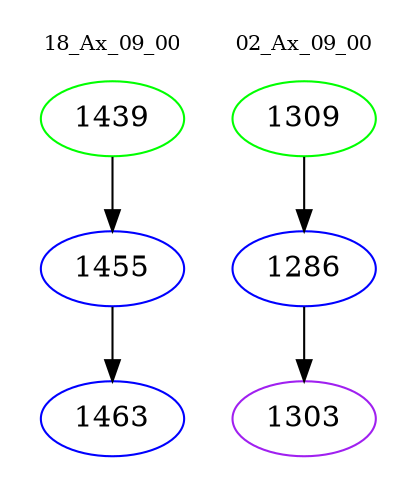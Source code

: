 digraph{
subgraph cluster_0 {
color = white
label = "18_Ax_09_00";
fontsize=10;
T0_1439 [label="1439", color="green"]
T0_1439 -> T0_1455 [color="black"]
T0_1455 [label="1455", color="blue"]
T0_1455 -> T0_1463 [color="black"]
T0_1463 [label="1463", color="blue"]
}
subgraph cluster_1 {
color = white
label = "02_Ax_09_00";
fontsize=10;
T1_1309 [label="1309", color="green"]
T1_1309 -> T1_1286 [color="black"]
T1_1286 [label="1286", color="blue"]
T1_1286 -> T1_1303 [color="black"]
T1_1303 [label="1303", color="purple"]
}
}
